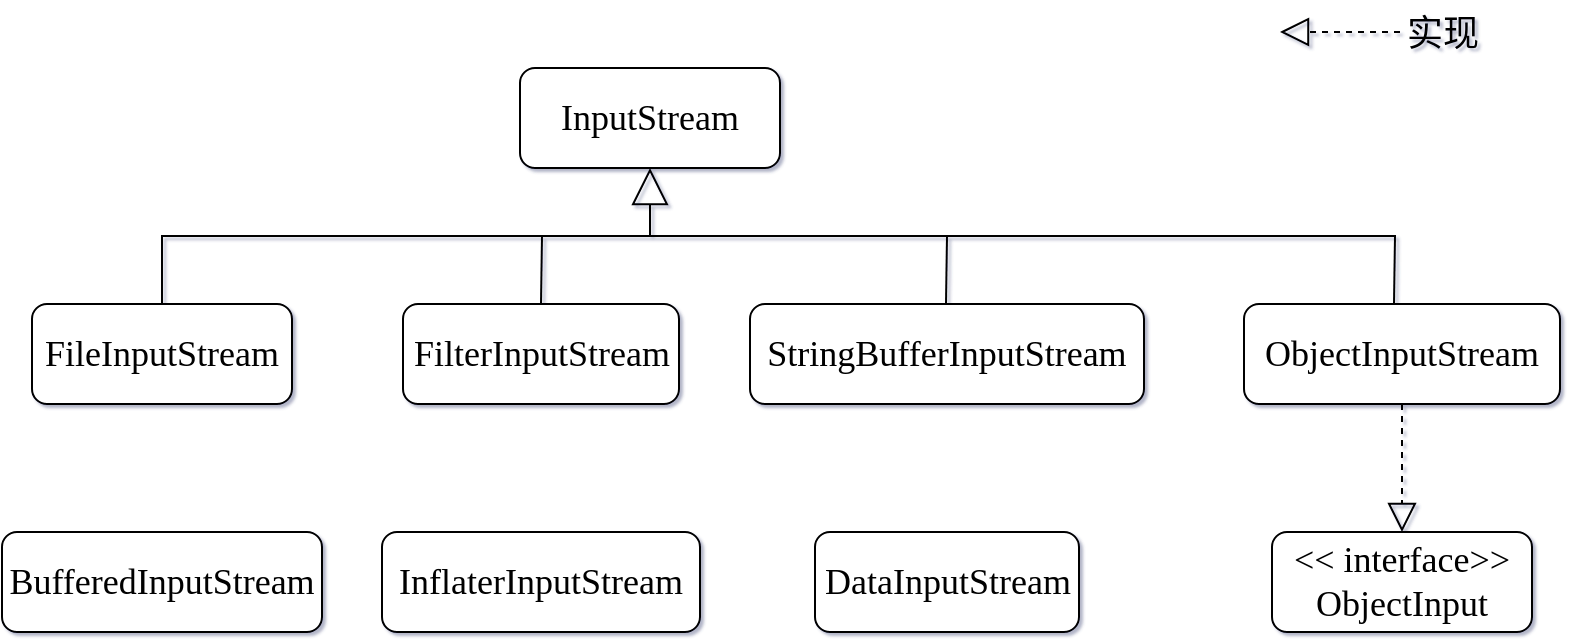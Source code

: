<mxfile version="20.2.0" type="github">
  <diagram id="6qBIIyij7JlT-GvtMwbE" name="第 1 页">
    <mxGraphModel dx="1926" dy="1504" grid="0" gridSize="10" guides="1" tooltips="1" connect="1" arrows="1" fold="1" page="0" pageScale="1" pageWidth="827" pageHeight="1169" background="none" math="0" shadow="1">
      <root>
        <mxCell id="0" />
        <mxCell id="1" parent="0" />
        <mxCell id="QZ4hOlHz6Jx9WFnXbbxD-1" value="&lt;font face=&quot;Times New Roman&quot; style=&quot;font-size: 18px;&quot;&gt;InputStream&lt;/font&gt;" style="rounded=1;whiteSpace=wrap;html=1;" vertex="1" parent="1">
          <mxGeometry x="214" y="18" width="130" height="50" as="geometry" />
        </mxCell>
        <mxCell id="QZ4hOlHz6Jx9WFnXbbxD-2" value="&lt;font face=&quot;Times New Roman&quot; style=&quot;font-size: 18px;&quot;&gt;&amp;lt;&amp;lt; interface&amp;gt;&amp;gt;&lt;br&gt;ObjectInput&lt;/font&gt;" style="rounded=1;whiteSpace=wrap;html=1;" vertex="1" parent="1">
          <mxGeometry x="590" y="250" width="130" height="50" as="geometry" />
        </mxCell>
        <mxCell id="QZ4hOlHz6Jx9WFnXbbxD-3" value="&lt;font face=&quot;Times New Roman&quot; style=&quot;font-size: 18px;&quot;&gt;DataInputStream&lt;/font&gt;" style="rounded=1;whiteSpace=wrap;html=1;" vertex="1" parent="1">
          <mxGeometry x="361.5" y="250" width="132" height="50" as="geometry" />
        </mxCell>
        <mxCell id="QZ4hOlHz6Jx9WFnXbbxD-4" value="&lt;font face=&quot;Times New Roman&quot; style=&quot;font-size: 18px;&quot;&gt;InflaterInputStream&lt;/font&gt;" style="rounded=1;whiteSpace=wrap;html=1;" vertex="1" parent="1">
          <mxGeometry x="145" y="250" width="159" height="50" as="geometry" />
        </mxCell>
        <mxCell id="QZ4hOlHz6Jx9WFnXbbxD-5" value="&lt;font face=&quot;Times New Roman&quot; style=&quot;font-size: 18px;&quot;&gt;BufferedInputStream&lt;/font&gt;" style="rounded=1;whiteSpace=wrap;html=1;" vertex="1" parent="1">
          <mxGeometry x="-45" y="250" width="160" height="50" as="geometry" />
        </mxCell>
        <mxCell id="QZ4hOlHz6Jx9WFnXbbxD-6" value="&lt;font face=&quot;Times New Roman&quot; style=&quot;font-size: 18px;&quot;&gt;ObjectInputStream&lt;/font&gt;" style="rounded=1;whiteSpace=wrap;html=1;" vertex="1" parent="1">
          <mxGeometry x="576" y="136" width="158" height="50" as="geometry" />
        </mxCell>
        <mxCell id="QZ4hOlHz6Jx9WFnXbbxD-7" value="&lt;font face=&quot;Times New Roman&quot; style=&quot;font-size: 18px;&quot;&gt;StringBufferInputStream&lt;/font&gt;" style="rounded=1;whiteSpace=wrap;html=1;" vertex="1" parent="1">
          <mxGeometry x="329" y="136" width="197" height="50" as="geometry" />
        </mxCell>
        <mxCell id="QZ4hOlHz6Jx9WFnXbbxD-8" value="&lt;font face=&quot;Times New Roman&quot; style=&quot;font-size: 18px;&quot;&gt;FilterInputStream&lt;/font&gt;" style="rounded=1;whiteSpace=wrap;html=1;" vertex="1" parent="1">
          <mxGeometry x="155.5" y="136" width="138" height="50" as="geometry" />
        </mxCell>
        <mxCell id="QZ4hOlHz6Jx9WFnXbbxD-9" value="&lt;font face=&quot;Times New Roman&quot; style=&quot;font-size: 18px;&quot;&gt;FileInputStream&lt;/font&gt;" style="rounded=1;whiteSpace=wrap;html=1;" vertex="1" parent="1">
          <mxGeometry x="-30" y="136" width="130" height="50" as="geometry" />
        </mxCell>
        <mxCell id="QZ4hOlHz6Jx9WFnXbbxD-11" value="" style="endArrow=block;dashed=1;endFill=0;endSize=12;html=1;rounded=0;fontFamily=Times New Roman;fontSize=18;exitX=0.5;exitY=1;exitDx=0;exitDy=0;entryX=0.5;entryY=0;entryDx=0;entryDy=0;" edge="1" parent="1" source="QZ4hOlHz6Jx9WFnXbbxD-6" target="QZ4hOlHz6Jx9WFnXbbxD-2">
          <mxGeometry width="160" relative="1" as="geometry">
            <mxPoint x="384" y="467" as="sourcePoint" />
            <mxPoint x="544" y="467" as="targetPoint" />
          </mxGeometry>
        </mxCell>
        <mxCell id="QZ4hOlHz6Jx9WFnXbbxD-23" value="" style="endArrow=block;dashed=1;endFill=0;endSize=12;html=1;rounded=0;fontFamily=Times New Roman;fontSize=18;" edge="1" parent="1">
          <mxGeometry width="160" relative="1" as="geometry">
            <mxPoint x="654" as="sourcePoint" />
            <mxPoint x="594" as="targetPoint" />
          </mxGeometry>
        </mxCell>
        <mxCell id="QZ4hOlHz6Jx9WFnXbbxD-24" value="实现" style="text;html=1;align=center;verticalAlign=middle;resizable=0;points=[];autosize=1;strokeColor=none;fillColor=none;fontSize=18;fontFamily=Times New Roman;" vertex="1" parent="1">
          <mxGeometry x="648" y="-16" width="54" height="34" as="geometry" />
        </mxCell>
        <mxCell id="QZ4hOlHz6Jx9WFnXbbxD-25" value="" style="endArrow=block;endSize=16;endFill=0;html=1;rounded=0;fontFamily=Times New Roman;fontSize=18;exitX=0.5;exitY=0;exitDx=0;exitDy=0;edgeStyle=orthogonalEdgeStyle;" edge="1" parent="1" source="QZ4hOlHz6Jx9WFnXbbxD-9" target="QZ4hOlHz6Jx9WFnXbbxD-1">
          <mxGeometry width="160" relative="1" as="geometry">
            <mxPoint x="34" y="91" as="sourcePoint" />
            <mxPoint x="501" y="91" as="targetPoint" />
          </mxGeometry>
        </mxCell>
        <mxCell id="QZ4hOlHz6Jx9WFnXbbxD-28" value="" style="endArrow=none;html=1;rounded=0;fontFamily=Times New Roman;fontSize=18;exitX=0.5;exitY=0;exitDx=0;exitDy=0;" edge="1" parent="1" source="QZ4hOlHz6Jx9WFnXbbxD-8">
          <mxGeometry width="50" height="50" relative="1" as="geometry">
            <mxPoint x="127" y="81" as="sourcePoint" />
            <mxPoint x="225" y="102" as="targetPoint" />
          </mxGeometry>
        </mxCell>
        <mxCell id="QZ4hOlHz6Jx9WFnXbbxD-29" value="" style="endArrow=none;html=1;rounded=0;fontFamily=Times New Roman;fontSize=18;" edge="1" parent="1">
          <mxGeometry width="50" height="50" relative="1" as="geometry">
            <mxPoint x="279" y="102" as="sourcePoint" />
            <mxPoint x="652" y="102" as="targetPoint" />
          </mxGeometry>
        </mxCell>
        <mxCell id="QZ4hOlHz6Jx9WFnXbbxD-30" value="" style="endArrow=none;html=1;rounded=0;fontFamily=Times New Roman;fontSize=18;exitX=0.5;exitY=0;exitDx=0;exitDy=0;" edge="1" parent="1">
          <mxGeometry width="50" height="50" relative="1" as="geometry">
            <mxPoint x="427" y="136" as="sourcePoint" />
            <mxPoint x="427.5" y="102" as="targetPoint" />
          </mxGeometry>
        </mxCell>
        <mxCell id="QZ4hOlHz6Jx9WFnXbbxD-31" value="" style="endArrow=none;html=1;rounded=0;fontFamily=Times New Roman;fontSize=18;exitX=0.5;exitY=0;exitDx=0;exitDy=0;" edge="1" parent="1">
          <mxGeometry width="50" height="50" relative="1" as="geometry">
            <mxPoint x="651" y="136" as="sourcePoint" />
            <mxPoint x="651.5" y="102" as="targetPoint" />
          </mxGeometry>
        </mxCell>
      </root>
    </mxGraphModel>
  </diagram>
</mxfile>
